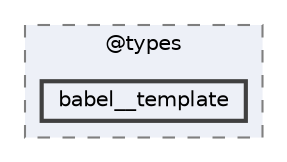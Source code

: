 digraph "pkiclassroomrescheduler/src/main/frontend/node_modules/@types/babel__template"
{
 // LATEX_PDF_SIZE
  bgcolor="transparent";
  edge [fontname=Helvetica,fontsize=10,labelfontname=Helvetica,labelfontsize=10];
  node [fontname=Helvetica,fontsize=10,shape=box,height=0.2,width=0.4];
  compound=true
  subgraph clusterdir_4e994157bc6d0b5f80f6b9b3b1e8b410 {
    graph [ bgcolor="#edf0f7", pencolor="grey50", label="@types", fontname=Helvetica,fontsize=10 style="filled,dashed", URL="dir_4e994157bc6d0b5f80f6b9b3b1e8b410.html",tooltip=""]
  dir_abbeaf925d12f844c6643913048f7187 [label="babel__template", fillcolor="#edf0f7", color="grey25", style="filled,bold", URL="dir_abbeaf925d12f844c6643913048f7187.html",tooltip=""];
  }
}
